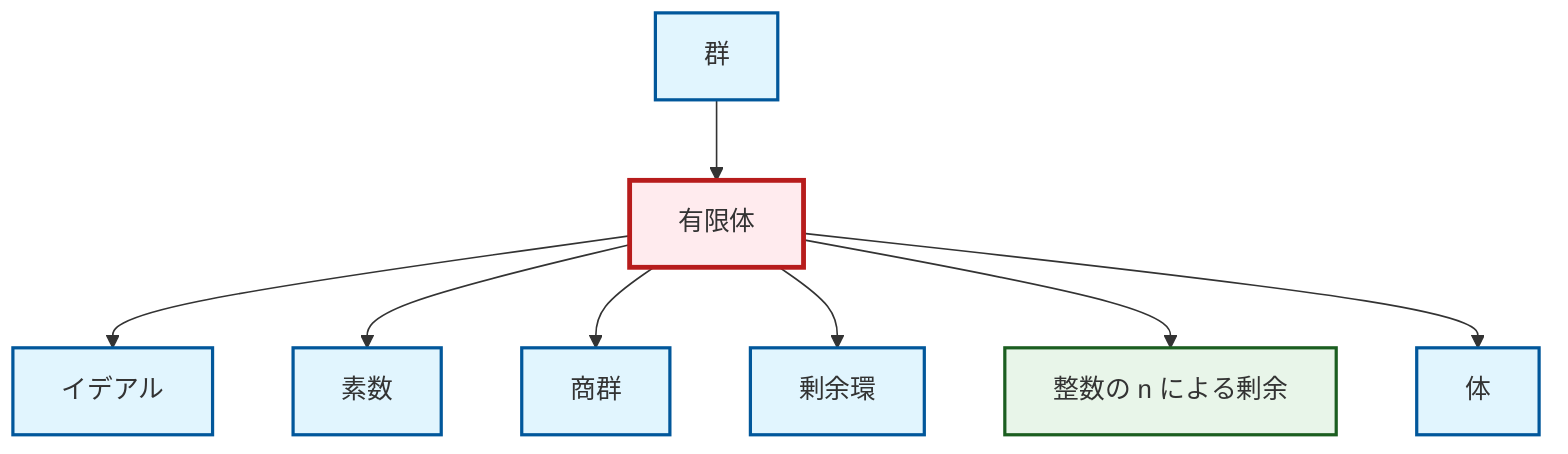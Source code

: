 graph TD
    classDef definition fill:#e1f5fe,stroke:#01579b,stroke-width:2px
    classDef theorem fill:#f3e5f5,stroke:#4a148c,stroke-width:2px
    classDef axiom fill:#fff3e0,stroke:#e65100,stroke-width:2px
    classDef example fill:#e8f5e9,stroke:#1b5e20,stroke-width:2px
    classDef current fill:#ffebee,stroke:#b71c1c,stroke-width:3px
    def-group["群"]:::definition
    ex-finite-field["有限体"]:::example
    def-prime["素数"]:::definition
    def-ideal["イデアル"]:::definition
    def-field["体"]:::definition
    ex-quotient-integers-mod-n["整数の n による剰余"]:::example
    def-quotient-group["商群"]:::definition
    def-quotient-ring["剰余環"]:::definition
    ex-finite-field --> def-ideal
    def-group --> ex-finite-field
    ex-finite-field --> def-prime
    ex-finite-field --> def-quotient-group
    ex-finite-field --> def-quotient-ring
    ex-finite-field --> ex-quotient-integers-mod-n
    ex-finite-field --> def-field
    class ex-finite-field current